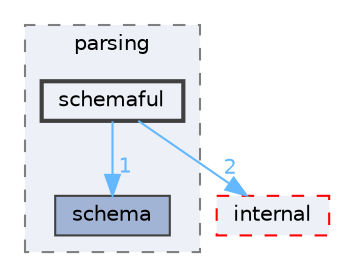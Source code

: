 digraph "external/reflect-cpp/include/rfl/parsing/schemaful"
{
 // LATEX_PDF_SIZE
  bgcolor="transparent";
  edge [fontname=Helvetica,fontsize=10,labelfontname=Helvetica,labelfontsize=10];
  node [fontname=Helvetica,fontsize=10,shape=box,height=0.2,width=0.4];
  compound=true
  subgraph clusterdir_97727d67746efdc48dc27b8153798aa8 {
    graph [ bgcolor="#edf0f7", pencolor="grey50", label="parsing", fontname=Helvetica,fontsize=10 style="filled,dashed", URL="dir_97727d67746efdc48dc27b8153798aa8.html",tooltip=""]
  dir_0873f2d6faece4731f626b20a5f845a7 [label="schema", fillcolor="#a2b4d6", color="grey25", style="filled", URL="dir_0873f2d6faece4731f626b20a5f845a7.html",tooltip=""];
  dir_a92c31199cc14a95a51d0447867e53cb [label="schemaful", fillcolor="#edf0f7", color="grey25", style="filled,bold", URL="dir_a92c31199cc14a95a51d0447867e53cb.html",tooltip=""];
  }
  dir_4dd43511236181189a890f262715a05e [label="internal", fillcolor="#edf0f7", color="red", style="filled,dashed", URL="dir_4dd43511236181189a890f262715a05e.html",tooltip=""];
  dir_a92c31199cc14a95a51d0447867e53cb->dir_0873f2d6faece4731f626b20a5f845a7 [headlabel="1", labeldistance=1.5 headhref="dir_000641_000639.html" href="dir_000641_000639.html" color="steelblue1" fontcolor="steelblue1"];
  dir_a92c31199cc14a95a51d0447867e53cb->dir_4dd43511236181189a890f262715a05e [headlabel="2", labeldistance=1.5 headhref="dir_000641_000409.html" href="dir_000641_000409.html" color="steelblue1" fontcolor="steelblue1"];
}
